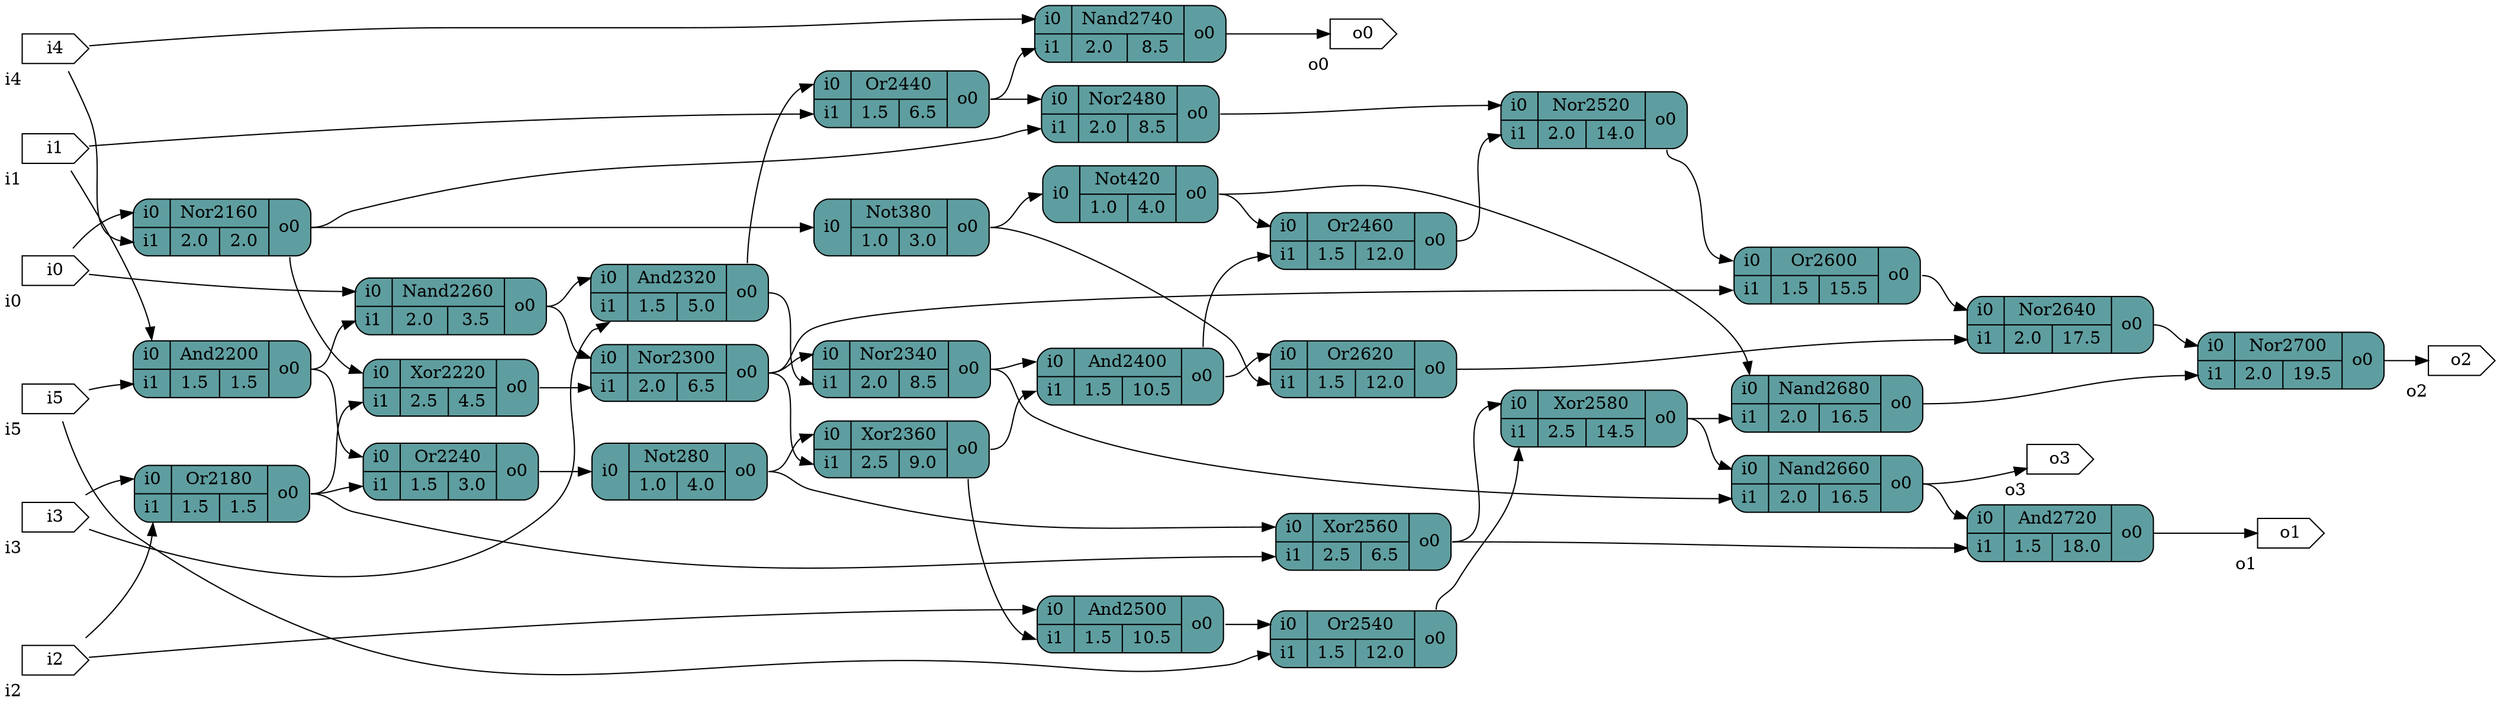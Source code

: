 digraph rand_140 {
		graph [rankdir = LR];
		Nor2160[shape=record; style="rounded,filled"; fillcolor=cadetblue; label="{{<i0>i0|<i1>i1}|{Nor2160|{2.0|2.0}}|{<o0>o0}}"]
		Or2180[shape=record; style="rounded,filled"; fillcolor=cadetblue; label="{{<i0>i0|<i1>i1}|{Or2180|{1.5|1.5}}|{<o0>o0}}"]
		And2200[shape=record; style="rounded,filled"; fillcolor=cadetblue; label="{{<i0>i0|<i1>i1}|{And2200|{1.5|1.5}}|{<o0>o0}}"]
		Xor2220[shape=record; style="rounded,filled"; fillcolor=cadetblue; label="{{<i0>i0|<i1>i1}|{Xor2220|{2.5|4.5}}|{<o0>o0}}"]
		Or2240[shape=record; style="rounded,filled"; fillcolor=cadetblue; label="{{<i0>i0|<i1>i1}|{Or2240|{1.5|3.0}}|{<o0>o0}}"]
		Nand2260[shape=record; style="rounded,filled"; fillcolor=cadetblue; label="{{<i0>i0|<i1>i1}|{Nand2260|{2.0|3.5}}|{<o0>o0}}"]
		Not280[shape=record; style="rounded,filled"; fillcolor=cadetblue; label="{{<i0>i0}|{Not280|{1.0|4.0}}|{<o0>o0}}"]
		Nor2300[shape=record; style="rounded,filled"; fillcolor=cadetblue; label="{{<i0>i0|<i1>i1}|{Nor2300|{2.0|6.5}}|{<o0>o0}}"]
		And2320[shape=record; style="rounded,filled"; fillcolor=cadetblue; label="{{<i0>i0|<i1>i1}|{And2320|{1.5|5.0}}|{<o0>o0}}"]
		Nor2340[shape=record; style="rounded,filled"; fillcolor=cadetblue; label="{{<i0>i0|<i1>i1}|{Nor2340|{2.0|8.5}}|{<o0>o0}}"]
		Xor2360[shape=record; style="rounded,filled"; fillcolor=cadetblue; label="{{<i0>i0|<i1>i1}|{Xor2360|{2.5|9.0}}|{<o0>o0}}"]
		Not380[shape=record; style="rounded,filled"; fillcolor=cadetblue; label="{{<i0>i0}|{Not380|{1.0|3.0}}|{<o0>o0}}"]
		And2400[shape=record; style="rounded,filled"; fillcolor=cadetblue; label="{{<i0>i0|<i1>i1}|{And2400|{1.5|10.5}}|{<o0>o0}}"]
		Not420[shape=record; style="rounded,filled"; fillcolor=cadetblue; label="{{<i0>i0}|{Not420|{1.0|4.0}}|{<o0>o0}}"]
		Or2440[shape=record; style="rounded,filled"; fillcolor=cadetblue; label="{{<i0>i0|<i1>i1}|{Or2440|{1.5|6.5}}|{<o0>o0}}"]
		Or2460[shape=record; style="rounded,filled"; fillcolor=cadetblue; label="{{<i0>i0|<i1>i1}|{Or2460|{1.5|12.0}}|{<o0>o0}}"]
		Nor2480[shape=record; style="rounded,filled"; fillcolor=cadetblue; label="{{<i0>i0|<i1>i1}|{Nor2480|{2.0|8.5}}|{<o0>o0}}"]
		And2500[shape=record; style="rounded,filled"; fillcolor=cadetblue; label="{{<i0>i0|<i1>i1}|{And2500|{1.5|10.5}}|{<o0>o0}}"]
		Nor2520[shape=record; style="rounded,filled"; fillcolor=cadetblue; label="{{<i0>i0|<i1>i1}|{Nor2520|{2.0|14.0}}|{<o0>o0}}"]
		Or2540[shape=record; style="rounded,filled"; fillcolor=cadetblue; label="{{<i0>i0|<i1>i1}|{Or2540|{1.5|12.0}}|{<o0>o0}}"]
		Xor2560[shape=record; style="rounded,filled"; fillcolor=cadetblue; label="{{<i0>i0|<i1>i1}|{Xor2560|{2.5|6.5}}|{<o0>o0}}"]
		Xor2580[shape=record; style="rounded,filled"; fillcolor=cadetblue; label="{{<i0>i0|<i1>i1}|{Xor2580|{2.5|14.5}}|{<o0>o0}}"]
		Or2600[shape=record; style="rounded,filled"; fillcolor=cadetblue; label="{{<i0>i0|<i1>i1}|{Or2600|{1.5|15.5}}|{<o0>o0}}"]
		Or2620[shape=record; style="rounded,filled"; fillcolor=cadetblue; label="{{<i0>i0|<i1>i1}|{Or2620|{1.5|12.0}}|{<o0>o0}}"]
		Nor2640[shape=record; style="rounded,filled"; fillcolor=cadetblue; label="{{<i0>i0|<i1>i1}|{Nor2640|{2.0|17.5}}|{<o0>o0}}"]
		Nand2660[shape=record; style="rounded,filled"; fillcolor=cadetblue; label="{{<i0>i0|<i1>i1}|{Nand2660|{2.0|16.5}}|{<o0>o0}}"]
		Nand2680[shape=record; style="rounded,filled"; fillcolor=cadetblue; label="{{<i0>i0|<i1>i1}|{Nand2680|{2.0|16.5}}|{<o0>o0}}"]
		Nor2700[shape=record; style="rounded,filled"; fillcolor=cadetblue; label="{{<i0>i0|<i1>i1}|{Nor2700|{2.0|19.5}}|{<o0>o0}}"]
		And2720[shape=record; style="rounded,filled"; fillcolor=cadetblue; label="{{<i0>i0|<i1>i1}|{And2720|{1.5|18.0}}|{<o0>o0}}"]
		Nand2740[shape=record; style="rounded,filled"; fillcolor=cadetblue; label="{{<i0>i0|<i1>i1}|{Nand2740|{2.0|8.5}}|{<o0>o0}}"]
		i0[shape=cds,xlabel="i0"]
		i1[shape=cds,xlabel="i1"]
		i2[shape=cds,xlabel="i2"]
		i3[shape=cds,xlabel="i3"]
		i4[shape=cds,xlabel="i4"]
		i5[shape=cds,xlabel="i5"]
		o0[shape=cds,xlabel="o0"]
		o1[shape=cds,xlabel="o1"]
		o2[shape=cds,xlabel="o2"]
		o3[shape=cds,xlabel="o3"]
		i0 -> Nor2160:i0;
		i0 -> Nand2260:i0;
		i1 -> And2200:i0;
		i1 -> Or2440:i1;
		i2 -> Or2180:i1;
		i2 -> And2500:i0;
		i3 -> Or2180:i0;
		i3 -> And2320:i1;
		i4 -> Nor2160:i1;
		i4 -> Nand2740:i0;
		i5 -> And2200:i1;
		i5 -> Or2540:i1;
		Nor2160:o0 -> Xor2220:i0;
		Nor2160:o0 -> Not380:i0;
		Nor2160:o0 -> Nor2480:i1;
		Or2180:o0 -> Xor2220:i1;
		Or2180:o0 -> Or2240:i1;
		Or2180:o0 -> Xor2560:i1;
		And2200:o0 -> Or2240:i0;
		And2200:o0 -> Nand2260:i1;
		Xor2220:o0 -> Nor2300:i1;
		Or2240:o0 -> Not280:i0;
		Nand2260:o0 -> Nor2300:i0;
		Nand2260:o0 -> And2320:i0;
		Not280:o0 -> Xor2360:i0;
		Not280:o0 -> Xor2560:i0;
		Nor2300:o0 -> Nor2340:i0;
		Nor2300:o0 -> Xor2360:i1;
		Nor2300:o0 -> Or2600:i1;
		And2320:o0 -> Nor2340:i1;
		And2320:o0 -> Or2440:i0;
		Nor2340:o0 -> And2400:i0;
		Nor2340:o0 -> Nand2660:i1;
		Xor2360:o0 -> And2400:i1;
		Xor2360:o0 -> And2500:i1;
		Not380:o0 -> Not420:i0;
		Not380:o0 -> Or2620:i1;
		And2400:o0 -> Or2460:i1;
		And2400:o0 -> Or2620:i0;
		Not420:o0 -> Or2460:i0;
		Not420:o0 -> Nand2680:i0;
		Or2440:o0 -> Nor2480:i0;
		Or2440:o0 -> Nand2740:i1;
		Or2460:o0 -> Nor2520:i1;
		Nor2480:o0 -> Nor2520:i0;
		And2500:o0 -> Or2540:i0;
		Nor2520:o0 -> Or2600:i0;
		Or2540:o0 -> Xor2580:i1;
		Xor2560:o0 -> Xor2580:i0;
		Xor2560:o0 -> And2720:i1;
		Xor2580:o0 -> Nand2660:i0;
		Xor2580:o0 -> Nand2680:i1;
		Or2600:o0 -> Nor2640:i0;
		Or2620:o0 -> Nor2640:i1;
		Nor2640:o0 -> Nor2700:i0;
		Nand2660:o0 -> And2720:i0;
		Nand2660:o0 -> o3;
		Nand2680:o0 -> Nor2700:i1;
		Nor2700:o0 -> o2;
		And2720:o0 -> o1;
		Nand2740:o0 -> o0;
}
